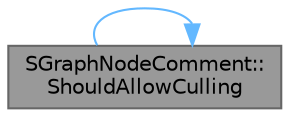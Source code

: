 digraph "SGraphNodeComment::ShouldAllowCulling"
{
 // INTERACTIVE_SVG=YES
 // LATEX_PDF_SIZE
  bgcolor="transparent";
  edge [fontname=Helvetica,fontsize=10,labelfontname=Helvetica,labelfontsize=10];
  node [fontname=Helvetica,fontsize=10,shape=box,height=0.2,width=0.4];
  rankdir="LR";
  Node1 [id="Node000001",label="SGraphNodeComment::\lShouldAllowCulling",height=0.2,width=0.4,color="gray40", fillcolor="grey60", style="filled", fontcolor="black",tooltip="Return false if this node should not be culled."];
  Node1 -> Node1 [id="edge1_Node000001_Node000001",color="steelblue1",style="solid",tooltip=" "];
}
